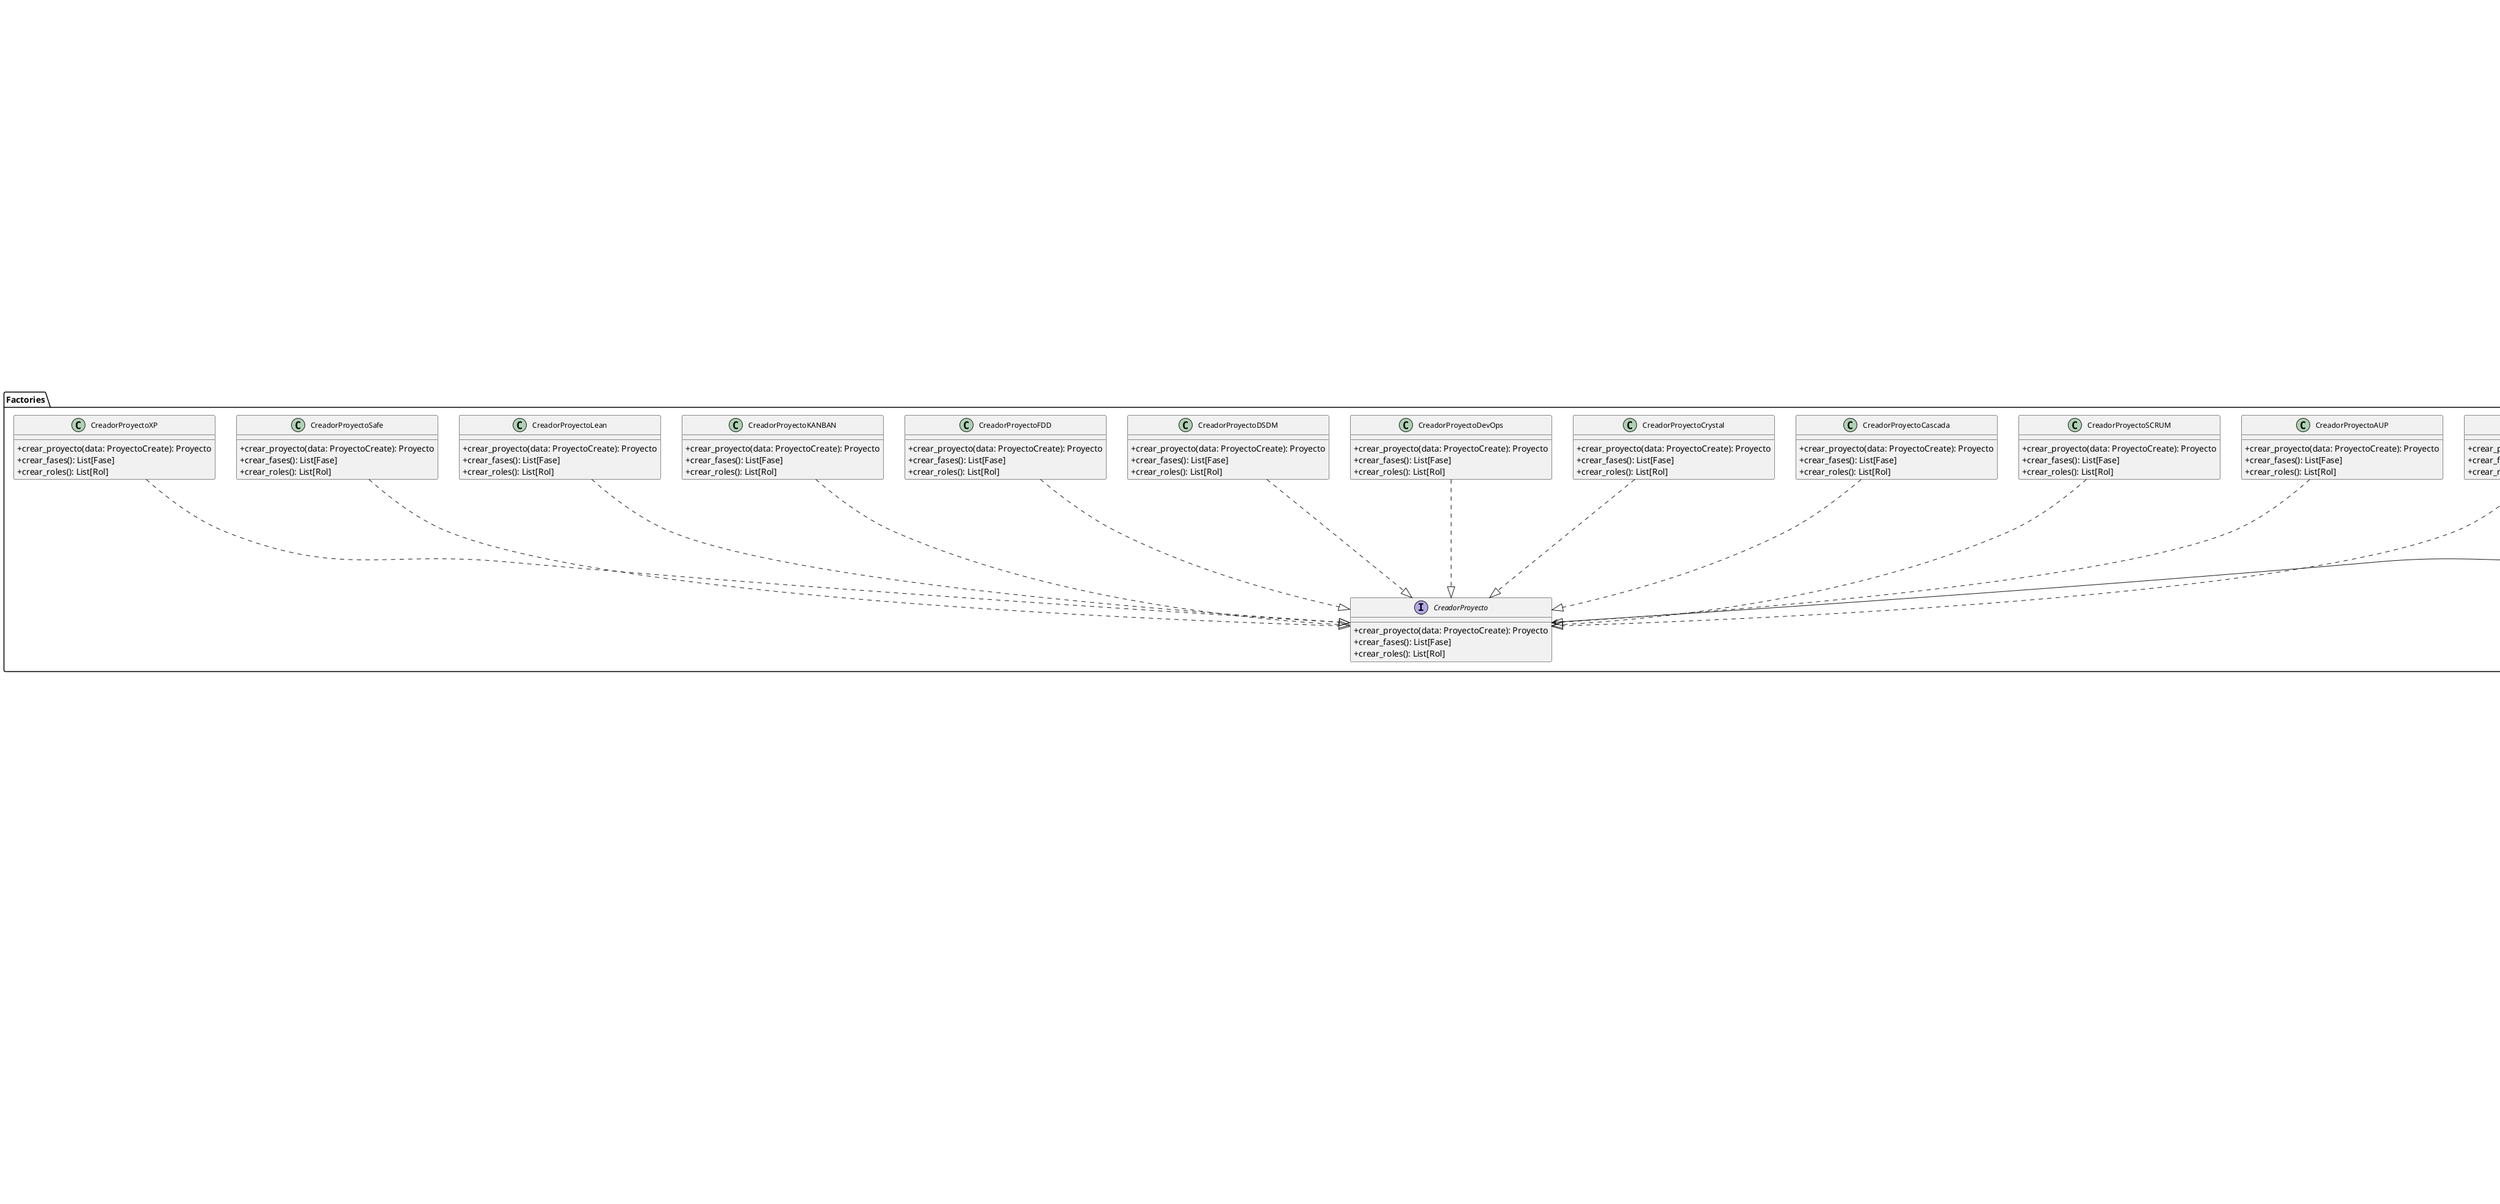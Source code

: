 @startuml DiagramaClases

skinparam classAttributeIconSize 0
skinparam classFontSize 12

package "Models"{
    class Usuario {
        +uid: uuid
        +nombre: str
        +correo: str
        +password_hash: str
        +fecha_registro: date
        +activo: bool
    }
    class Tarea {
        +uid: uuid
        +titulo: str
        +description: str
        +fecha_creacion: date
        +fecha_inicio: date
        +fecha_fin: date
        +prioridad: enum
        +estado: enum
    }

    class SolicitudCambio {
        +uid: uuid
        +fecha_creacion: date
        +objetivo: str
        +description: str
        +elemento: str
        +impacto: str
        +esfuerzo: str
        +estado: enum
        +observacion: str
        +fecha_cierre: date
        +creada_por: str
        +proyecto_id: str
    }

    class Rol {
        +uid: uuid
        +nombre: str
        +descripcion: str
    }

    class Proyecto {
        +uid: uuid
        +nombres: str
        +descripcion: str
        +fecha_creacion: date
        +fecha_inicio: date
        +fecha_fin: date
        +metodologia: str
        +repositorio: str
        +activo: bool
        +creado_por: str
    }


    class Organizacion {
        +uid: uuid
        +nombre: str
        +descripcion: str
        +fecha_creacion: date
        +creador_por: str
        +activa: bool
    }


    class Fase {
        +uid: uuid
        +nombre: str
        +descripcion: str
        +fecha_inicio: date
        +fecha_fin: date
    }
}

package "Services" {
    class OrganizacionService {
        +crear_organizacion(data: OrganizacionCreate): Organizacion
        +listar_organizaciones(): List[Organizacion]
        +editar_organizacion(uid, data: OrganizacionUpdate): Organizacion
        +deshabilitar_organizacion(uid): str
        -validar_usuario(uid): Usuario
    }

    class SolicitudCambioService{
        +agregar_solicitud(data: SolicitudCambioCreate): SolicitudCambio
        +cambiar_estado(uid, data: SolicitudCambioUpdate): SolicitudCambio
        -validar_usuario(uid): Usuario

    }

    class ReporteService{
        +generar_estadisticas(uid_proyecto): dict
        +exportar_pdf(uid_proyecto): StreamingResponse
    }

    class ProyectoService {
        +crear_proyecto(data: ProyectoCreate): Proyecto
        +listar_proyectos(): List[Proyecto]
        +editar_proyecto(uid, data: ProyectoUpdate): Proyecto
        +deshabilitar_proyecto(uid): str
        +invitar_usuario(proyecto_id, data: InvitacionSimple): str
        -validar_usuario(id): Usuario
        -validar_organizacion(org_id): Organizacion
        -validar_nombre_proyecto_unico(nombre,org): HttpException
        -asociar_organizacion(proyecto, org): void
        -asociar_fases(proyecto, creador): void
        -asociar_roles(proyecto, creador): void
        -asignar_rol_a_creador(proyecto, usuario):str
    }

    class TareaService {
        +PRIORIDADES_VALIDAS: List[str]
        +ESTADOS_VALIDOS: List[str]
        +crear_tarea(data: TareaCreate): Tarea
        +editar_tareas(uid,data: TareaUpdate): str
        +filtrar_por_prioridad(prioridad): List[Tarea]
        +tareas_por_proyecto(proyecto_id): List[Tarea]
        +tareas_por_fase(fase_id): List[Tarea]
        +actualizar_tarea(uid,data: EstadoUpdate): str
    }

    class UsuarioService {
        +crear_usuario(data: UsuarioCreate): Usuario
        +listar_usuarios(): List[Usuario]
        +login(data: LoginRequest): json
        +cerrar_sesion(): str
    }

}


package "Factories"{
    interface CreadorProyecto {
        +crear_proyecto(data: ProyectoCreate): Proyecto
        +crear_fases(): List[Fase]
        +crear_roles(): List[Rol]
    }

    class CreadorProyectoRUP {
        +crear_proyecto(data: ProyectoCreate): Proyecto
        +crear_fases(): List[Fase]
        +crear_roles(): List[Rol]
    }


    class CreadorProyectoAUP {
        +crear_proyecto(data: ProyectoCreate): Proyecto
        +crear_fases(): List[Fase]
        +crear_roles(): List[Rol]
    }

    class CreadorProyectoSCRUM {
        +crear_proyecto(data: ProyectoCreate): Proyecto
        +crear_fases(): List[Fase]
        +crear_roles(): List[Rol]
    }

    class CreadorProyectoCascada {
        +crear_proyecto(data: ProyectoCreate): Proyecto
        +crear_fases(): List[Fase]
        +crear_roles(): List[Rol]
    }
    class CreadorProyectoCrystal {
        +crear_proyecto(data: ProyectoCreate): Proyecto
        +crear_fases(): List[Fase]
        +crear_roles(): List[Rol]
    }
    class CreadorProyectoDevOps {
        +crear_proyecto(data: ProyectoCreate): Proyecto
        +crear_fases(): List[Fase]
        +crear_roles(): List[Rol]
    }
    class CreadorProyectoDSDM {
        +crear_proyecto(data: ProyectoCreate): Proyecto
        +crear_fases(): List[Fase]
        +crear_roles(): List[Rol]
    }
    class CreadorProyectoFDD {
        +crear_proyecto(data: ProyectoCreate): Proyecto
        +crear_fases(): List[Fase]
        +crear_roles(): List[Rol]
    }
    class CreadorProyectoKANBAN {
        +crear_proyecto(data: ProyectoCreate): Proyecto
        +crear_fases(): List[Fase]
        +crear_roles(): List[Rol]
    }
    class CreadorProyectoLean {
        +crear_proyecto(data: ProyectoCreate): Proyecto
        +crear_fases(): List[Fase]
        +crear_roles(): List[Rol]
    }
    class CreadorProyectoSafe {
        +crear_proyecto(data: ProyectoCreate): Proyecto
        +crear_fases(): List[Fase]
        +crear_roles(): List[Rol]
    }
    class CreadorProyectoXP {
        +crear_proyecto(data: ProyectoCreate): Proyecto
        +crear_fases(): List[Fase]
        +crear_roles(): List[Rol]
    }


    class ProyectoFactory {
        +get_creador(metodologia: str): CreadorProyecto
    }

}

package "Utils"{
    class Security {
        +verificar_password()
        +hashear_password()
        +crear_token()
        +verificar_token()
        +get_current_user()
    }
}

package "Database"{
    class DBSessionProvider {
        +config(): Session
    }
}

ProyectoFactory --> CreadorProyecto
CreadorProyectoRUP ..|> CreadorProyecto
CreadorProyectoSCRUM ..|> CreadorProyecto
CreadorProyectoXP ..|> CreadorProyecto
CreadorProyectoAUP ..|> CreadorProyecto
CreadorProyectoCascada ..|> CreadorProyecto
CreadorProyectoCrystal ..|> CreadorProyecto
CreadorProyectoDevOps ..|> CreadorProyecto
CreadorProyectoDSDM ..|> CreadorProyecto
CreadorProyectoFDD ..|> CreadorProyecto
CreadorProyectoKANBAN ..|> CreadorProyecto
CreadorProyectoLean ..|> CreadorProyecto
CreadorProyectoSafe ..|> CreadorProyecto
Usuario --> Rol:cumple_rol
Usuario --> Organizacion:pertenece_a
Organizacion --> Proyecto:tiene
Usuario --> Proyecto:miembro_de
Proyecto --> Fase:tiene
Proyecto --> Tarea:tiene
SolicitudCambio --> Usuario:asignada_a
SolicitudCambio --> Tarea:vinculada_a
Tarea --> Usuario:asignada_a

UsuarioService --> Usuario
OrganizacionService --> Organizacion
ProyectoService --> Proyecto
TareaService --> Tarea

ProyectoService --> ProyectoFactory
DBSessionProvider --> Services

UsuarioService --> Security
ReporteService --> SolicitudCambio
ReporteService --> Proyecto
SolicitudCambioService --> SolicitudCambio
@enduml

